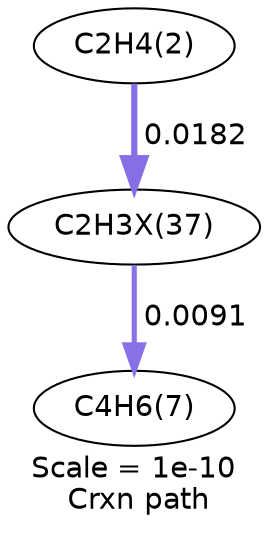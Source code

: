 digraph reaction_paths {
center=1;
s5 -> s27[fontname="Helvetica", style="setlinewidth(2.97)", arrowsize=1.49, color="0.7, 0.518, 0.9"
, label=" 0.0182"];
s27 -> s8[fontname="Helvetica", style="setlinewidth(2.45)", arrowsize=1.23, color="0.7, 0.509, 0.9"
, label=" 0.0091"];
s5 [ fontname="Helvetica", label="C2H4(2)"];
s8 [ fontname="Helvetica", label="C4H6(7)"];
s27 [ fontname="Helvetica", label="C2H3X(37)"];
 label = "Scale = 1e-10\l Crxn path";
 fontname = "Helvetica";
}
